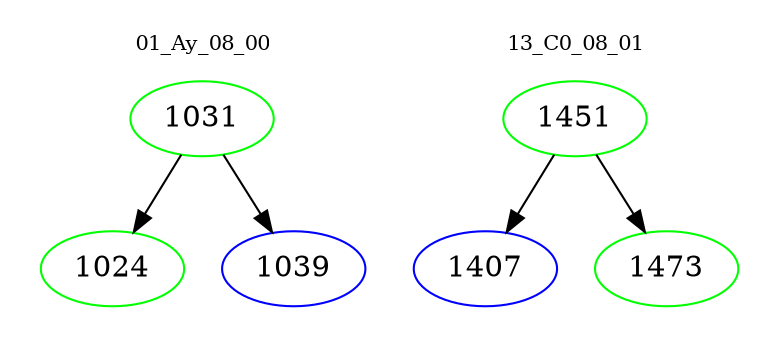 digraph{
subgraph cluster_0 {
color = white
label = "01_Ay_08_00";
fontsize=10;
T0_1031 [label="1031", color="green"]
T0_1031 -> T0_1024 [color="black"]
T0_1024 [label="1024", color="green"]
T0_1031 -> T0_1039 [color="black"]
T0_1039 [label="1039", color="blue"]
}
subgraph cluster_1 {
color = white
label = "13_C0_08_01";
fontsize=10;
T1_1451 [label="1451", color="green"]
T1_1451 -> T1_1407 [color="black"]
T1_1407 [label="1407", color="blue"]
T1_1451 -> T1_1473 [color="black"]
T1_1473 [label="1473", color="green"]
}
}
